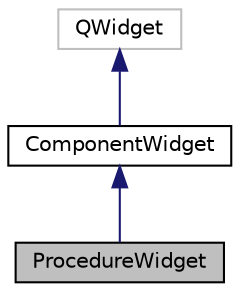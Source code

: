 digraph "ProcedureWidget"
{
 // LATEX_PDF_SIZE
  edge [fontname="Helvetica",fontsize="10",labelfontname="Helvetica",labelfontsize="10"];
  node [fontname="Helvetica",fontsize="10",shape=record];
  Node1 [label="ProcedureWidget",height=0.2,width=0.4,color="black", fillcolor="grey75", style="filled", fontcolor="black",tooltip="Class representing a procedure's widget."];
  Node2 -> Node1 [dir="back",color="midnightblue",fontsize="10",style="solid"];
  Node2 [label="ComponentWidget",height=0.2,width=0.4,color="black", fillcolor="white", style="filled",URL="$classComponentWidget.html",tooltip="Class that represents a component widget."];
  Node3 -> Node2 [dir="back",color="midnightblue",fontsize="10",style="solid"];
  Node3 [label="QWidget",height=0.2,width=0.4,color="grey75", fillcolor="white", style="filled",tooltip=" "];
}
